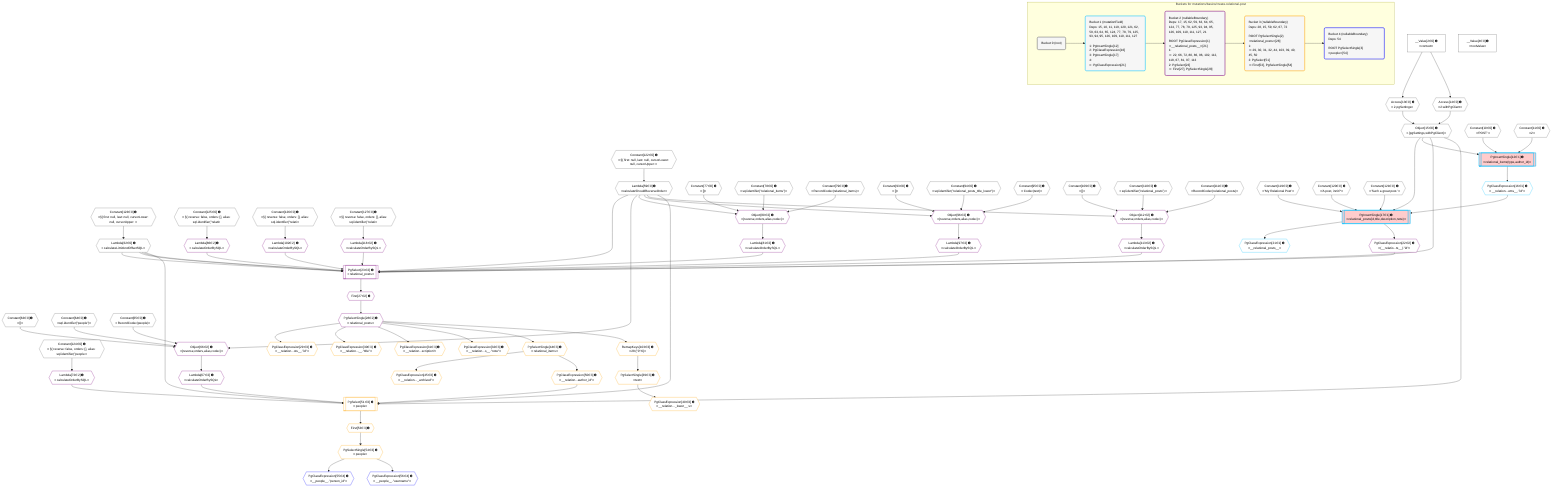 %%{init: {'themeVariables': { 'fontSize': '12px'}}}%%
graph TD
    classDef path fill:#eee,stroke:#000,color:#000
    classDef plan fill:#fff,stroke-width:1px,color:#000
    classDef itemplan fill:#fff,stroke-width:2px,color:#000
    classDef unbatchedplan fill:#dff,stroke-width:1px,color:#000
    classDef sideeffectplan fill:#fcc,stroke-width:2px,color:#000
    classDef bucket fill:#f6f6f6,color:#000,stroke-width:2px,text-align:left


    %% plan dependencies
    Object15{{"Object[15∈0] ➊<br />ᐸ{pgSettings,withPgClient}ᐳ"}}:::plan
    Access13{{"Access[13∈0] ➊<br />ᐸ2.pgSettingsᐳ"}}:::plan
    Access14{{"Access[14∈0] ➊<br />ᐸ2.withPgClientᐳ"}}:::plan
    Access13 & Access14 --> Object15
    __Value2["__Value[2∈0] ➊<br />ᐸcontextᐳ"]:::plan
    __Value2 --> Access13
    __Value2 --> Access14
    Lambda59{{"Lambda[59∈0] ➊<br />ᐸcalculateShouldReverseOrderᐳ"}}:::plan
    Constant122{{"Constant[122∈0] ➊<br />ᐸ§{ first: null, last: null, cursorLower: null, cursorUpper: ᐳ"}}:::plan
    Constant122 --> Lambda59
    Lambda62{{"Lambda[62∈0] ➊<br />ᐸcalculateLimitAndOffsetSQLᐳ"}}:::plan
    Constant123{{"Constant[123∈0] ➊<br />ᐸ§{ first: null, last: null, cursorLower: null, cursorUpper: ᐳ"}}:::plan
    Constant123 --> Lambda62
    __Value4["__Value[4∈0] ➊<br />ᐸrootValueᐳ"]:::plan
    Constant10{{"Constant[10∈0] ➊<br />ᐸ'POST'ᐳ"}}:::plan
    Constant11{{"Constant[11∈0] ➊<br />ᐸ2ᐳ"}}:::plan
    Constant63{{"Constant[63∈0] ➊<br />ᐸ[]ᐳ"}}:::plan
    Constant64{{"Constant[64∈0] ➊<br />ᐸsql.identifier(”people”)ᐳ"}}:::plan
    Constant65{{"Constant[65∈0] ➊<br />ᐸRecordCodec(people)ᐳ"}}:::plan
    Constant77{{"Constant[77∈0] ➊<br />ᐸ[]ᐳ"}}:::plan
    Constant78{{"Constant[78∈0] ➊<br />ᐸsql.identifier(”relational_items”)ᐳ"}}:::plan
    Constant79{{"Constant[79∈0] ➊<br />ᐸRecordCodec(relational_items)ᐳ"}}:::plan
    Constant93{{"Constant[93∈0] ➊<br />ᐸ[]ᐳ"}}:::plan
    Constant94{{"Constant[94∈0] ➊<br />ᐸsql.identifier(”relational_posts_title_lower”)ᐳ"}}:::plan
    Constant95{{"Constant[95∈0] ➊<br />ᐸCodec(text)ᐳ"}}:::plan
    Constant109{{"Constant[109∈0] ➊<br />ᐸ[]ᐳ"}}:::plan
    Constant110{{"Constant[110∈0] ➊<br />ᐸsql.identifier(”relational_posts”)ᐳ"}}:::plan
    Constant111{{"Constant[111∈0] ➊<br />ᐸRecordCodec(relational_posts)ᐳ"}}:::plan
    Constant119{{"Constant[119∈0] ➊<br />ᐸ'My Relational Post'ᐳ"}}:::plan
    Constant120{{"Constant[120∈0] ➊<br />ᐸ'A post, innit?'ᐳ"}}:::plan
    Constant121{{"Constant[121∈0] ➊<br />ᐸ'Such a great post.'ᐳ"}}:::plan
    Constant124{{"Constant[124∈0] ➊<br />ᐸ§{ reverse: false, orders: [], alias: sql.identifier(”peopleᐳ"}}:::plan
    Constant125{{"Constant[125∈0] ➊<br />ᐸ§{ reverse: false, orders: [], alias: sql.identifier(”relatiᐳ"}}:::plan
    Constant126{{"Constant[126∈0] ➊<br />ᐸ§{ reverse: false, orders: [], alias: sql.identifier(”relatiᐳ"}}:::plan
    Constant127{{"Constant[127∈0] ➊<br />ᐸ§{ reverse: false, orders: [], alias: sql.identifier(”relatiᐳ"}}:::plan
    PgInsertSingle17[["PgInsertSingle[17∈1] ➊<br />ᐸrelational_posts(id,title,description,note)ᐳ"]]:::sideeffectplan
    PgClassExpression16{{"PgClassExpression[16∈1] ➊<br />ᐸ__relation...ems__.”id”ᐳ"}}:::plan
    Object15 & PgClassExpression16 & Constant119 & Constant120 & Constant121 --> PgInsertSingle17
    PgInsertSingle12[["PgInsertSingle[12∈1] ➊<br />ᐸrelational_items(type,author_id)ᐳ"]]:::sideeffectplan
    Object15 & Constant10 & Constant11 --> PgInsertSingle12
    PgInsertSingle12 --> PgClassExpression16
    PgClassExpression21{{"PgClassExpression[21∈1] ➊<br />ᐸ__relational_posts__ᐳ"}}:::plan
    PgInsertSingle17 --> PgClassExpression21
    PgSelect23[["PgSelect[23∈2] ➊<br />ᐸrelational_postsᐳ"]]:::plan
    PgClassExpression22{{"PgClassExpression[22∈2] ➊<br />ᐸ(__relatio...ts__).”id”ᐳ"}}:::plan
    Lambda81{{"Lambda[81∈2] ➊<br />ᐸcalculateOrderBySQLᐳ"}}:::plan
    Lambda86{{"Lambda[86∈2] ➊<br />ᐸcalculateOrderBySQLᐳ"}}:::plan
    Lambda97{{"Lambda[97∈2] ➊<br />ᐸcalculateOrderBySQLᐳ"}}:::plan
    Lambda102{{"Lambda[102∈2] ➊<br />ᐸcalculateOrderBySQLᐳ"}}:::plan
    Lambda113{{"Lambda[113∈2] ➊<br />ᐸcalculateOrderBySQLᐳ"}}:::plan
    Lambda118{{"Lambda[118∈2] ➊<br />ᐸcalculateOrderBySQLᐳ"}}:::plan
    Object15 & PgClassExpression22 & Lambda62 & Lambda81 & Lambda86 & Lambda62 & Lambda97 & Lambda102 & Lambda59 & Lambda62 & Lambda113 & Lambda118 --> PgSelect23
    Object66{{"Object[66∈2] ➊<br />ᐸ{reverse,orders,alias,codec}ᐳ"}}:::plan
    Lambda59 & Constant63 & Constant64 & Constant65 --> Object66
    Object80{{"Object[80∈2] ➊<br />ᐸ{reverse,orders,alias,codec}ᐳ"}}:::plan
    Lambda59 & Constant77 & Constant78 & Constant79 --> Object80
    Object96{{"Object[96∈2] ➊<br />ᐸ{reverse,orders,alias,codec}ᐳ"}}:::plan
    Lambda59 & Constant93 & Constant94 & Constant95 --> Object96
    Object112{{"Object[112∈2] ➊<br />ᐸ{reverse,orders,alias,codec}ᐳ"}}:::plan
    Lambda59 & Constant109 & Constant110 & Constant111 --> Object112
    PgInsertSingle17 --> PgClassExpression22
    First27{{"First[27∈2] ➊"}}:::plan
    PgSelect23 --> First27
    PgSelectSingle28{{"PgSelectSingle[28∈2] ➊<br />ᐸrelational_postsᐳ"}}:::plan
    First27 --> PgSelectSingle28
    Lambda67{{"Lambda[67∈2] ➊<br />ᐸcalculateOrderBySQLᐳ"}}:::plan
    Object66 --> Lambda67
    Lambda72{{"Lambda[72∈2] ➊<br />ᐸcalculateOrderBySQLᐳ"}}:::plan
    Constant124 --> Lambda72
    Object80 --> Lambda81
    Constant125 --> Lambda86
    Object96 --> Lambda97
    Constant126 --> Lambda102
    Object112 --> Lambda113
    Constant127 --> Lambda118
    PgSelect51[["PgSelect[51∈3] ➊<br />ᐸpeopleᐳ"]]:::plan
    PgClassExpression50{{"PgClassExpression[50∈3] ➊<br />ᐸ__relation...author_id”ᐳ"}}:::plan
    Object15 & PgClassExpression50 & Lambda59 & Lambda62 & Lambda67 & Lambda72 --> PgSelect51
    PgClassExpression29{{"PgClassExpression[29∈3] ➊<br />ᐸ__relation...sts__.”id”ᐳ"}}:::plan
    PgSelectSingle28 --> PgClassExpression29
    PgClassExpression30{{"PgClassExpression[30∈3] ➊<br />ᐸ__relation...__.”title”ᐳ"}}:::plan
    PgSelectSingle28 --> PgClassExpression30
    PgClassExpression31{{"PgClassExpression[31∈3] ➊<br />ᐸ__relation...scription”ᐳ"}}:::plan
    PgSelectSingle28 --> PgClassExpression31
    PgClassExpression32{{"PgClassExpression[32∈3] ➊<br />ᐸ__relation...s__.”note”ᐳ"}}:::plan
    PgSelectSingle28 --> PgClassExpression32
    PgSelectSingle39{{"PgSelectSingle[39∈3] ➊<br />ᐸtextᐳ"}}:::plan
    RemapKeys103{{"RemapKeys[103∈3] ➊<br />ᐸ28:{”0”:6}ᐳ"}}:::plan
    RemapKeys103 --> PgSelectSingle39
    PgClassExpression40{{"PgClassExpression[40∈3] ➊<br />ᐸ__relation..._lower__.vᐳ"}}:::plan
    PgSelectSingle39 --> PgClassExpression40
    PgSelectSingle44{{"PgSelectSingle[44∈3] ➊<br />ᐸrelational_itemsᐳ"}}:::plan
    PgSelectSingle28 --> PgSelectSingle44
    PgClassExpression45{{"PgClassExpression[45∈3] ➊<br />ᐸ__relation..._archived”ᐳ"}}:::plan
    PgSelectSingle44 --> PgClassExpression45
    PgSelectSingle44 --> PgClassExpression50
    First53{{"First[53∈3] ➊"}}:::plan
    PgSelect51 --> First53
    PgSelectSingle54{{"PgSelectSingle[54∈3] ➊<br />ᐸpeopleᐳ"}}:::plan
    First53 --> PgSelectSingle54
    PgSelectSingle28 --> RemapKeys103
    PgClassExpression55{{"PgClassExpression[55∈4] ➊<br />ᐸ__people__.”person_id”ᐳ"}}:::plan
    PgSelectSingle54 --> PgClassExpression55
    PgClassExpression56{{"PgClassExpression[56∈4] ➊<br />ᐸ__people__.”username”ᐳ"}}:::plan
    PgSelectSingle54 --> PgClassExpression56

    %% define steps

    subgraph "Buckets for mutations/basics/create-relational-post"
    Bucket0("Bucket 0 (root)"):::bucket
    classDef bucket0 stroke:#696969
    class Bucket0,__Value2,__Value4,Constant10,Constant11,Access13,Access14,Object15,Lambda59,Lambda62,Constant63,Constant64,Constant65,Constant77,Constant78,Constant79,Constant93,Constant94,Constant95,Constant109,Constant110,Constant111,Constant119,Constant120,Constant121,Constant122,Constant123,Constant124,Constant125,Constant126,Constant127 bucket0
    Bucket1("Bucket 1 (mutationField)<br />Deps: 15, 10, 11, 119, 120, 121, 62, 59, 63, 64, 65, 124, 77, 78, 79, 125, 93, 94, 95, 126, 109, 110, 111, 127<br /><br />1: PgInsertSingle[12]<br />2: PgClassExpression[16]<br />3: PgInsertSingle[17]<br />4: <br />ᐳ: PgClassExpression[21]"):::bucket
    classDef bucket1 stroke:#00bfff
    class Bucket1,PgInsertSingle12,PgClassExpression16,PgInsertSingle17,PgClassExpression21 bucket1
    Bucket2("Bucket 2 (nullableBoundary)<br />Deps: 17, 15, 62, 59, 63, 64, 65, 124, 77, 78, 79, 125, 93, 94, 95, 126, 109, 110, 111, 127, 21<br /><br />ROOT PgClassExpression{1}ᐸ__relational_posts__ᐳ[21]<br />1: <br />ᐳ: 22, 66, 72, 80, 86, 96, 102, 112, 118, 67, 81, 97, 113<br />2: PgSelect[23]<br />ᐳ: First[27], PgSelectSingle[28]"):::bucket
    classDef bucket2 stroke:#7f007f
    class Bucket2,PgClassExpression22,PgSelect23,First27,PgSelectSingle28,Object66,Lambda67,Lambda72,Object80,Lambda81,Lambda86,Object96,Lambda97,Lambda102,Object112,Lambda113,Lambda118 bucket2
    Bucket3("Bucket 3 (nullableBoundary)<br />Deps: 28, 15, 59, 62, 67, 72<br /><br />ROOT PgSelectSingle{2}ᐸrelational_postsᐳ[28]<br />1: <br />ᐳ: 29, 30, 31, 32, 44, 103, 39, 40, 45, 50<br />2: PgSelect[51]<br />ᐳ: First[53], PgSelectSingle[54]"):::bucket
    classDef bucket3 stroke:#ffa500
    class Bucket3,PgClassExpression29,PgClassExpression30,PgClassExpression31,PgClassExpression32,PgSelectSingle39,PgClassExpression40,PgSelectSingle44,PgClassExpression45,PgClassExpression50,PgSelect51,First53,PgSelectSingle54,RemapKeys103 bucket3
    Bucket4("Bucket 4 (nullableBoundary)<br />Deps: 54<br /><br />ROOT PgSelectSingle{3}ᐸpeopleᐳ[54]"):::bucket
    classDef bucket4 stroke:#0000ff
    class Bucket4,PgClassExpression55,PgClassExpression56 bucket4
    Bucket0 --> Bucket1
    Bucket1 --> Bucket2
    Bucket2 --> Bucket3
    Bucket3 --> Bucket4
    end